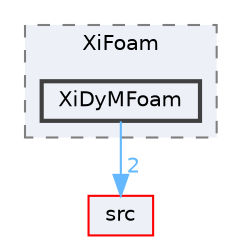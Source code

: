 digraph "applications/solvers/combustion/XiFoam/XiDyMFoam"
{
 // LATEX_PDF_SIZE
  bgcolor="transparent";
  edge [fontname=Helvetica,fontsize=10,labelfontname=Helvetica,labelfontsize=10];
  node [fontname=Helvetica,fontsize=10,shape=box,height=0.2,width=0.4];
  compound=true
  subgraph clusterdir_7b7ff6f9c8b758fe57960f4103fac593 {
    graph [ bgcolor="#edf0f7", pencolor="grey50", label="XiFoam", fontname=Helvetica,fontsize=10 style="filled,dashed", URL="dir_7b7ff6f9c8b758fe57960f4103fac593.html",tooltip=""]
  dir_de5b085b7ea647f7a6d14ecb41dc08f4 [label="XiDyMFoam", fillcolor="#edf0f7", color="grey25", style="filled,bold", URL="dir_de5b085b7ea647f7a6d14ecb41dc08f4.html",tooltip=""];
  }
  dir_68267d1309a1af8e8297ef4c3efbcdba [label="src", fillcolor="#edf0f7", color="red", style="filled", URL="dir_68267d1309a1af8e8297ef4c3efbcdba.html",tooltip=""];
  dir_de5b085b7ea647f7a6d14ecb41dc08f4->dir_68267d1309a1af8e8297ef4c3efbcdba [headlabel="2", labeldistance=1.5 headhref="dir_004432_003729.html" href="dir_004432_003729.html" color="steelblue1" fontcolor="steelblue1"];
}
